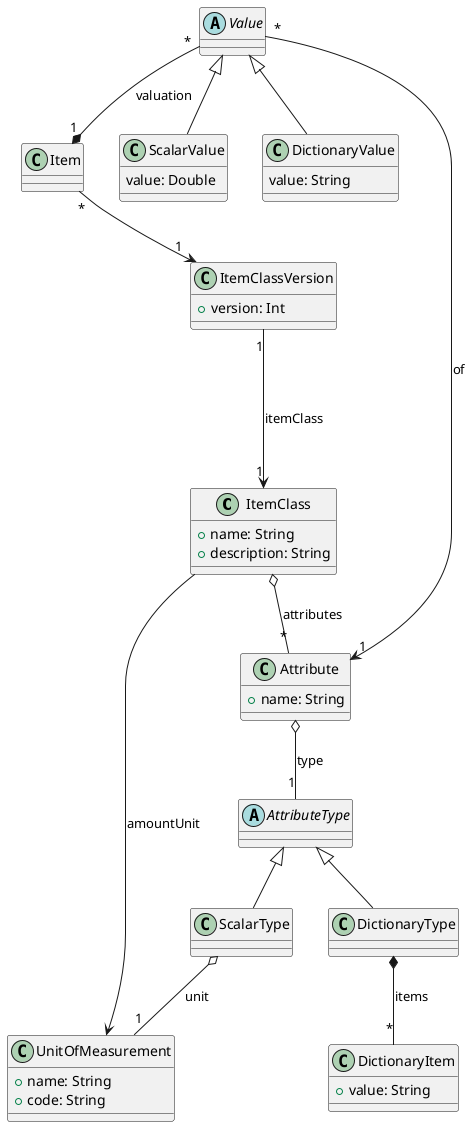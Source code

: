 @startuml
    together {
        class ItemClass {
            +name: String
            +description: String
        }
        class ItemClassVersion {
            +version: Int
        }
        class Attribute {
            +name: String
        }
        abstract class AttributeType
        class ScalarType
        class DictionaryType
        class DictionaryItem {
            +value: String
        }
    }

    ItemClass ---> UnitOfMeasurement: amountUnit
    ItemClassVersion "1" ---> "1" ItemClass: itemClass
    AttributeType <|-- ScalarType
    AttributeType <|-- DictionaryType
    ScalarType o-- "1" UnitOfMeasurement: unit
    DictionaryType *-- "*" DictionaryItem: items
    Attribute o-- "1" AttributeType: type
    ItemClass o-- "*" Attribute: attributes

    together {
        class Item
        abstract class Value
        class ScalarValue {
            value: Double
        }
        class DictionaryValue {
            value: String
        }
    }

    Value <|-- ScalarValue
    Value <|-- DictionaryValue
    Item "*" --> "1" ItemClassVersion
    Value "*" --* "1" Item: valuation
    Value "*" --> "1" Attribute: of

    class UnitOfMeasurement {
        +name: String
        +code: String
    }
@enduml